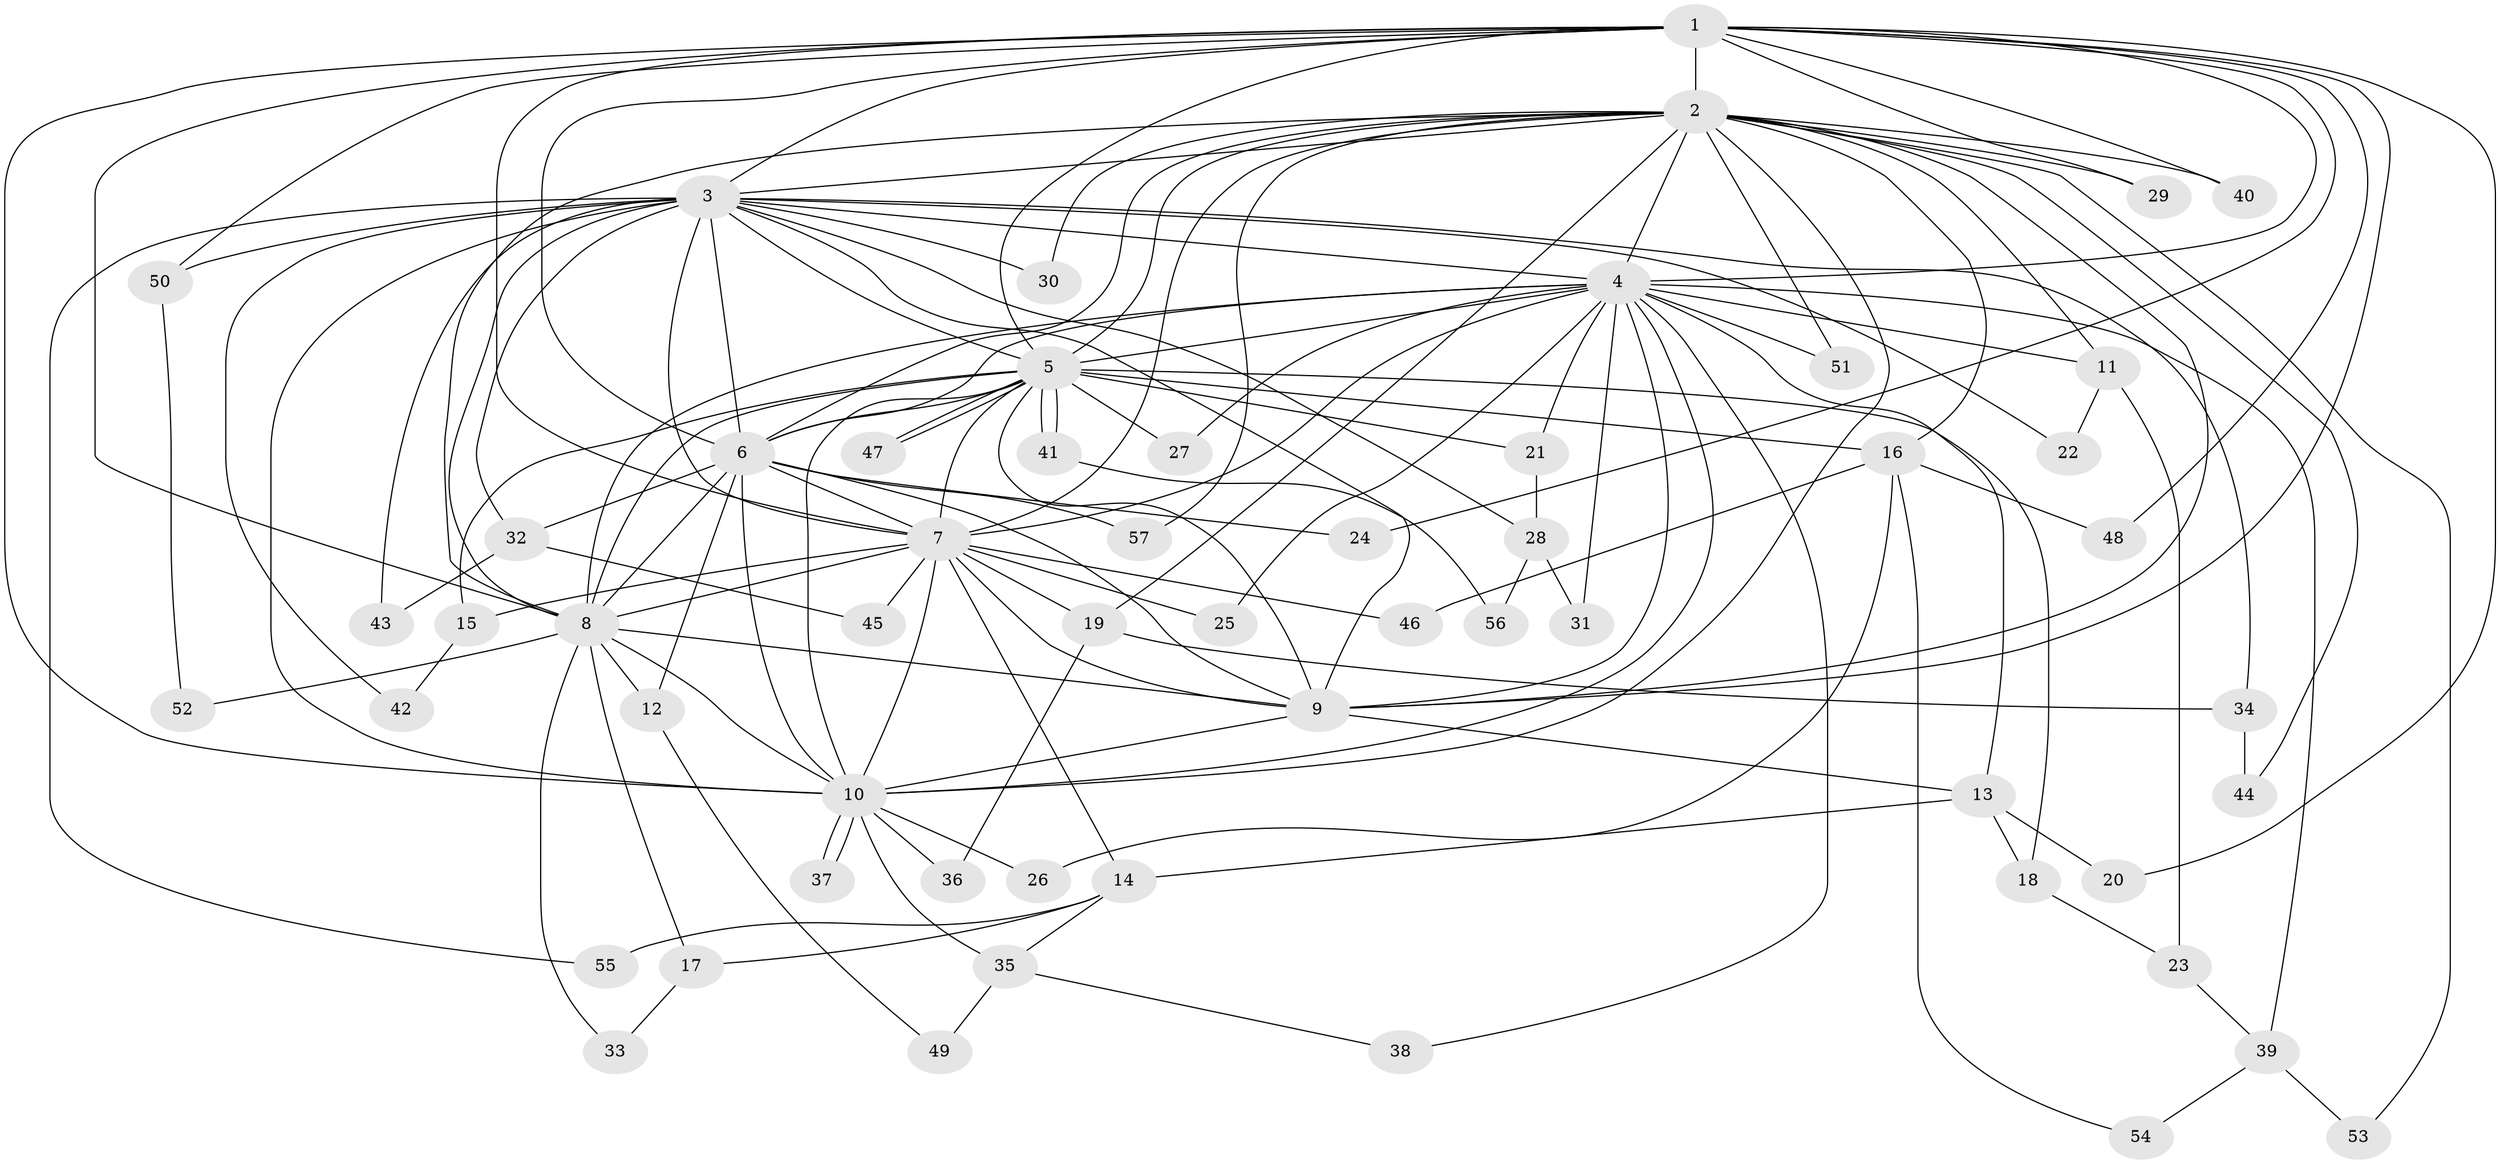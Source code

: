// Generated by graph-tools (version 1.1) at 2025/14/03/09/25 04:14:17]
// undirected, 57 vertices, 139 edges
graph export_dot {
graph [start="1"]
  node [color=gray90,style=filled];
  1;
  2;
  3;
  4;
  5;
  6;
  7;
  8;
  9;
  10;
  11;
  12;
  13;
  14;
  15;
  16;
  17;
  18;
  19;
  20;
  21;
  22;
  23;
  24;
  25;
  26;
  27;
  28;
  29;
  30;
  31;
  32;
  33;
  34;
  35;
  36;
  37;
  38;
  39;
  40;
  41;
  42;
  43;
  44;
  45;
  46;
  47;
  48;
  49;
  50;
  51;
  52;
  53;
  54;
  55;
  56;
  57;
  1 -- 2;
  1 -- 3;
  1 -- 4;
  1 -- 5;
  1 -- 6;
  1 -- 7;
  1 -- 8;
  1 -- 9;
  1 -- 10;
  1 -- 20;
  1 -- 24;
  1 -- 29;
  1 -- 40;
  1 -- 48;
  1 -- 50;
  2 -- 3;
  2 -- 4;
  2 -- 5;
  2 -- 6;
  2 -- 7;
  2 -- 8;
  2 -- 9;
  2 -- 10;
  2 -- 11;
  2 -- 16;
  2 -- 19;
  2 -- 29;
  2 -- 30;
  2 -- 40;
  2 -- 44;
  2 -- 51;
  2 -- 53;
  2 -- 57;
  3 -- 4;
  3 -- 5;
  3 -- 6;
  3 -- 7;
  3 -- 8;
  3 -- 9;
  3 -- 10;
  3 -- 22;
  3 -- 28;
  3 -- 30;
  3 -- 32;
  3 -- 34;
  3 -- 42;
  3 -- 43;
  3 -- 50;
  3 -- 55;
  4 -- 5;
  4 -- 6;
  4 -- 7;
  4 -- 8;
  4 -- 9;
  4 -- 10;
  4 -- 11;
  4 -- 13;
  4 -- 21;
  4 -- 25;
  4 -- 27;
  4 -- 31;
  4 -- 38;
  4 -- 39;
  4 -- 51;
  5 -- 6;
  5 -- 7;
  5 -- 8;
  5 -- 9;
  5 -- 10;
  5 -- 15;
  5 -- 16;
  5 -- 18;
  5 -- 21;
  5 -- 27;
  5 -- 41;
  5 -- 41;
  5 -- 47;
  5 -- 47;
  6 -- 7;
  6 -- 8;
  6 -- 9;
  6 -- 10;
  6 -- 12;
  6 -- 24;
  6 -- 32;
  6 -- 57;
  7 -- 8;
  7 -- 9;
  7 -- 10;
  7 -- 14;
  7 -- 15;
  7 -- 19;
  7 -- 25;
  7 -- 45;
  7 -- 46;
  8 -- 9;
  8 -- 10;
  8 -- 12;
  8 -- 17;
  8 -- 33;
  8 -- 52;
  9 -- 10;
  9 -- 13;
  10 -- 26;
  10 -- 35;
  10 -- 36;
  10 -- 37;
  10 -- 37;
  11 -- 22;
  11 -- 23;
  12 -- 49;
  13 -- 14;
  13 -- 18;
  13 -- 20;
  14 -- 17;
  14 -- 35;
  14 -- 55;
  15 -- 42;
  16 -- 26;
  16 -- 46;
  16 -- 48;
  16 -- 54;
  17 -- 33;
  18 -- 23;
  19 -- 34;
  19 -- 36;
  21 -- 28;
  23 -- 39;
  28 -- 31;
  28 -- 56;
  32 -- 43;
  32 -- 45;
  34 -- 44;
  35 -- 38;
  35 -- 49;
  39 -- 53;
  39 -- 54;
  41 -- 56;
  50 -- 52;
}
